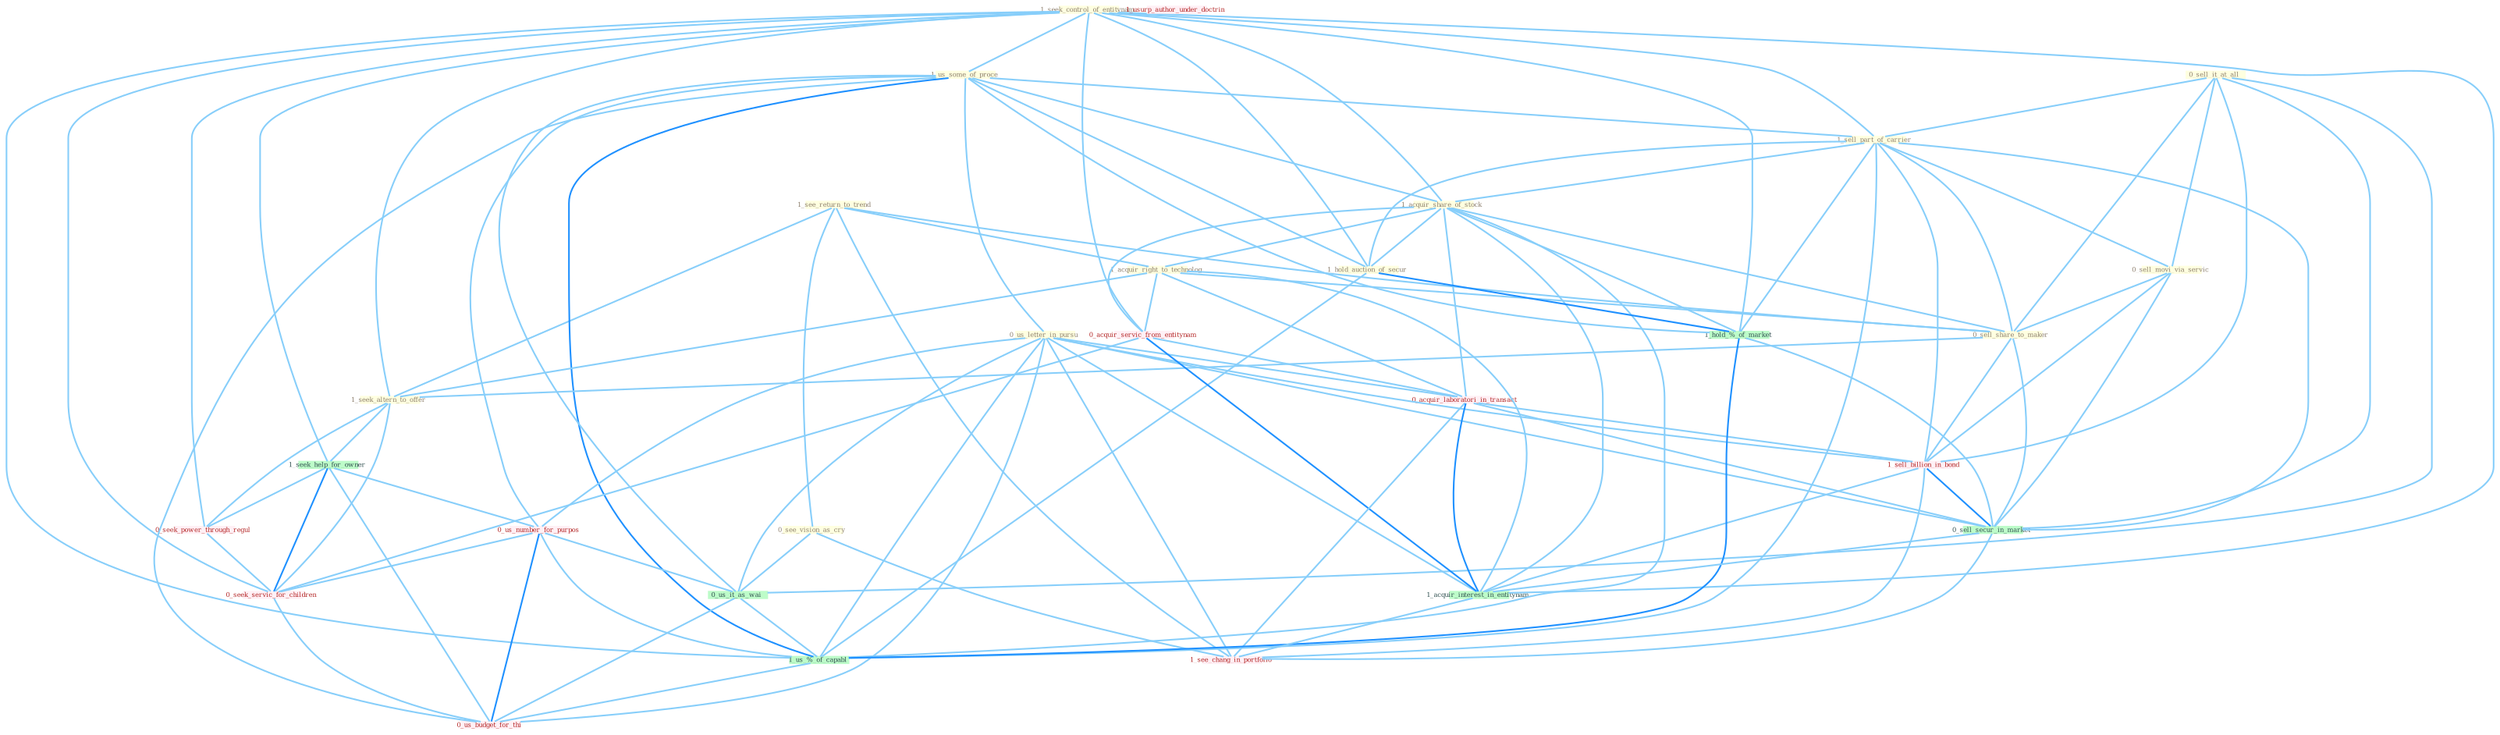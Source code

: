 Graph G{ 
    node
    [shape=polygon,style=filled,width=.5,height=.06,color="#BDFCC9",fixedsize=true,fontsize=4,
    fontcolor="#2f4f4f"];
    {node
    [color="#ffffe0", fontcolor="#8b7d6b"] "1_seek_control_of_entitynam " "0_sell_it_at_all " "1_see_return_to_trend " "1_us_some_of_proce " "1_sell_part_of_carrier " "0_us_letter_in_pursu " "1_acquir_share_of_stock " "0_sell_movi_via_servic " "1_acquir_right_to_technolog " "1_hold_auction_of_secur " "0_sell_share_to_maker " "0_see_vision_as_cry " "1_seek_altern_to_offer "}
{node [color="#fff0f5", fontcolor="#b22222"] "0_acquir_servic_from_entitynam " "0_seek_power_through_regul " "0_us_number_for_purpos " "0_acquir_laboratori_in_transact " "1_sell_billion_in_bond " "1_usurp_author_under_doctrin " "0_seek_servic_for_children " "1_see_chang_in_portfolio " "0_us_budget_for_thi "}
edge [color="#B0E2FF"];

	"1_seek_control_of_entitynam " -- "1_us_some_of_proce " [w="1", color="#87cefa" ];
	"1_seek_control_of_entitynam " -- "1_sell_part_of_carrier " [w="1", color="#87cefa" ];
	"1_seek_control_of_entitynam " -- "1_acquir_share_of_stock " [w="1", color="#87cefa" ];
	"1_seek_control_of_entitynam " -- "1_hold_auction_of_secur " [w="1", color="#87cefa" ];
	"1_seek_control_of_entitynam " -- "1_seek_altern_to_offer " [w="1", color="#87cefa" ];
	"1_seek_control_of_entitynam " -- "1_seek_help_for_owner " [w="1", color="#87cefa" ];
	"1_seek_control_of_entitynam " -- "0_acquir_servic_from_entitynam " [w="1", color="#87cefa" ];
	"1_seek_control_of_entitynam " -- "1_hold_%_of_market " [w="1", color="#87cefa" ];
	"1_seek_control_of_entitynam " -- "0_seek_power_through_regul " [w="1", color="#87cefa" ];
	"1_seek_control_of_entitynam " -- "1_us_%_of_capabl " [w="1", color="#87cefa" ];
	"1_seek_control_of_entitynam " -- "1_acquir_interest_in_entitynam " [w="1", color="#87cefa" ];
	"1_seek_control_of_entitynam " -- "0_seek_servic_for_children " [w="1", color="#87cefa" ];
	"0_sell_it_at_all " -- "1_sell_part_of_carrier " [w="1", color="#87cefa" ];
	"0_sell_it_at_all " -- "0_sell_movi_via_servic " [w="1", color="#87cefa" ];
	"0_sell_it_at_all " -- "0_sell_share_to_maker " [w="1", color="#87cefa" ];
	"0_sell_it_at_all " -- "1_sell_billion_in_bond " [w="1", color="#87cefa" ];
	"0_sell_it_at_all " -- "0_us_it_as_wai " [w="1", color="#87cefa" ];
	"0_sell_it_at_all " -- "0_sell_secur_in_market " [w="1", color="#87cefa" ];
	"1_see_return_to_trend " -- "1_acquir_right_to_technolog " [w="1", color="#87cefa" ];
	"1_see_return_to_trend " -- "0_sell_share_to_maker " [w="1", color="#87cefa" ];
	"1_see_return_to_trend " -- "0_see_vision_as_cry " [w="1", color="#87cefa" ];
	"1_see_return_to_trend " -- "1_seek_altern_to_offer " [w="1", color="#87cefa" ];
	"1_see_return_to_trend " -- "1_see_chang_in_portfolio " [w="1", color="#87cefa" ];
	"1_us_some_of_proce " -- "1_sell_part_of_carrier " [w="1", color="#87cefa" ];
	"1_us_some_of_proce " -- "0_us_letter_in_pursu " [w="1", color="#87cefa" ];
	"1_us_some_of_proce " -- "1_acquir_share_of_stock " [w="1", color="#87cefa" ];
	"1_us_some_of_proce " -- "1_hold_auction_of_secur " [w="1", color="#87cefa" ];
	"1_us_some_of_proce " -- "1_hold_%_of_market " [w="1", color="#87cefa" ];
	"1_us_some_of_proce " -- "0_us_number_for_purpos " [w="1", color="#87cefa" ];
	"1_us_some_of_proce " -- "0_us_it_as_wai " [w="1", color="#87cefa" ];
	"1_us_some_of_proce " -- "1_us_%_of_capabl " [w="2", color="#1e90ff" , len=0.8];
	"1_us_some_of_proce " -- "0_us_budget_for_thi " [w="1", color="#87cefa" ];
	"1_sell_part_of_carrier " -- "1_acquir_share_of_stock " [w="1", color="#87cefa" ];
	"1_sell_part_of_carrier " -- "0_sell_movi_via_servic " [w="1", color="#87cefa" ];
	"1_sell_part_of_carrier " -- "1_hold_auction_of_secur " [w="1", color="#87cefa" ];
	"1_sell_part_of_carrier " -- "0_sell_share_to_maker " [w="1", color="#87cefa" ];
	"1_sell_part_of_carrier " -- "1_hold_%_of_market " [w="1", color="#87cefa" ];
	"1_sell_part_of_carrier " -- "1_sell_billion_in_bond " [w="1", color="#87cefa" ];
	"1_sell_part_of_carrier " -- "1_us_%_of_capabl " [w="1", color="#87cefa" ];
	"1_sell_part_of_carrier " -- "0_sell_secur_in_market " [w="1", color="#87cefa" ];
	"0_us_letter_in_pursu " -- "0_us_number_for_purpos " [w="1", color="#87cefa" ];
	"0_us_letter_in_pursu " -- "0_acquir_laboratori_in_transact " [w="1", color="#87cefa" ];
	"0_us_letter_in_pursu " -- "1_sell_billion_in_bond " [w="1", color="#87cefa" ];
	"0_us_letter_in_pursu " -- "0_us_it_as_wai " [w="1", color="#87cefa" ];
	"0_us_letter_in_pursu " -- "1_us_%_of_capabl " [w="1", color="#87cefa" ];
	"0_us_letter_in_pursu " -- "0_sell_secur_in_market " [w="1", color="#87cefa" ];
	"0_us_letter_in_pursu " -- "1_acquir_interest_in_entitynam " [w="1", color="#87cefa" ];
	"0_us_letter_in_pursu " -- "1_see_chang_in_portfolio " [w="1", color="#87cefa" ];
	"0_us_letter_in_pursu " -- "0_us_budget_for_thi " [w="1", color="#87cefa" ];
	"1_acquir_share_of_stock " -- "1_acquir_right_to_technolog " [w="1", color="#87cefa" ];
	"1_acquir_share_of_stock " -- "1_hold_auction_of_secur " [w="1", color="#87cefa" ];
	"1_acquir_share_of_stock " -- "0_sell_share_to_maker " [w="1", color="#87cefa" ];
	"1_acquir_share_of_stock " -- "0_acquir_servic_from_entitynam " [w="1", color="#87cefa" ];
	"1_acquir_share_of_stock " -- "1_hold_%_of_market " [w="1", color="#87cefa" ];
	"1_acquir_share_of_stock " -- "0_acquir_laboratori_in_transact " [w="1", color="#87cefa" ];
	"1_acquir_share_of_stock " -- "1_us_%_of_capabl " [w="1", color="#87cefa" ];
	"1_acquir_share_of_stock " -- "1_acquir_interest_in_entitynam " [w="1", color="#87cefa" ];
	"0_sell_movi_via_servic " -- "0_sell_share_to_maker " [w="1", color="#87cefa" ];
	"0_sell_movi_via_servic " -- "1_sell_billion_in_bond " [w="1", color="#87cefa" ];
	"0_sell_movi_via_servic " -- "0_sell_secur_in_market " [w="1", color="#87cefa" ];
	"1_acquir_right_to_technolog " -- "0_sell_share_to_maker " [w="1", color="#87cefa" ];
	"1_acquir_right_to_technolog " -- "1_seek_altern_to_offer " [w="1", color="#87cefa" ];
	"1_acquir_right_to_technolog " -- "0_acquir_servic_from_entitynam " [w="1", color="#87cefa" ];
	"1_acquir_right_to_technolog " -- "0_acquir_laboratori_in_transact " [w="1", color="#87cefa" ];
	"1_acquir_right_to_technolog " -- "1_acquir_interest_in_entitynam " [w="1", color="#87cefa" ];
	"1_hold_auction_of_secur " -- "1_hold_%_of_market " [w="2", color="#1e90ff" , len=0.8];
	"1_hold_auction_of_secur " -- "1_us_%_of_capabl " [w="1", color="#87cefa" ];
	"0_sell_share_to_maker " -- "1_seek_altern_to_offer " [w="1", color="#87cefa" ];
	"0_sell_share_to_maker " -- "1_sell_billion_in_bond " [w="1", color="#87cefa" ];
	"0_sell_share_to_maker " -- "0_sell_secur_in_market " [w="1", color="#87cefa" ];
	"0_see_vision_as_cry " -- "0_us_it_as_wai " [w="1", color="#87cefa" ];
	"0_see_vision_as_cry " -- "1_see_chang_in_portfolio " [w="1", color="#87cefa" ];
	"1_seek_altern_to_offer " -- "1_seek_help_for_owner " [w="1", color="#87cefa" ];
	"1_seek_altern_to_offer " -- "0_seek_power_through_regul " [w="1", color="#87cefa" ];
	"1_seek_altern_to_offer " -- "0_seek_servic_for_children " [w="1", color="#87cefa" ];
	"1_seek_help_for_owner " -- "0_seek_power_through_regul " [w="1", color="#87cefa" ];
	"1_seek_help_for_owner " -- "0_us_number_for_purpos " [w="1", color="#87cefa" ];
	"1_seek_help_for_owner " -- "0_seek_servic_for_children " [w="2", color="#1e90ff" , len=0.8];
	"1_seek_help_for_owner " -- "0_us_budget_for_thi " [w="1", color="#87cefa" ];
	"0_acquir_servic_from_entitynam " -- "0_acquir_laboratori_in_transact " [w="1", color="#87cefa" ];
	"0_acquir_servic_from_entitynam " -- "1_acquir_interest_in_entitynam " [w="2", color="#1e90ff" , len=0.8];
	"0_acquir_servic_from_entitynam " -- "0_seek_servic_for_children " [w="1", color="#87cefa" ];
	"1_hold_%_of_market " -- "1_us_%_of_capabl " [w="2", color="#1e90ff" , len=0.8];
	"1_hold_%_of_market " -- "0_sell_secur_in_market " [w="1", color="#87cefa" ];
	"0_seek_power_through_regul " -- "0_seek_servic_for_children " [w="1", color="#87cefa" ];
	"0_us_number_for_purpos " -- "0_us_it_as_wai " [w="1", color="#87cefa" ];
	"0_us_number_for_purpos " -- "1_us_%_of_capabl " [w="1", color="#87cefa" ];
	"0_us_number_for_purpos " -- "0_seek_servic_for_children " [w="1", color="#87cefa" ];
	"0_us_number_for_purpos " -- "0_us_budget_for_thi " [w="2", color="#1e90ff" , len=0.8];
	"0_acquir_laboratori_in_transact " -- "1_sell_billion_in_bond " [w="1", color="#87cefa" ];
	"0_acquir_laboratori_in_transact " -- "0_sell_secur_in_market " [w="1", color="#87cefa" ];
	"0_acquir_laboratori_in_transact " -- "1_acquir_interest_in_entitynam " [w="2", color="#1e90ff" , len=0.8];
	"0_acquir_laboratori_in_transact " -- "1_see_chang_in_portfolio " [w="1", color="#87cefa" ];
	"1_sell_billion_in_bond " -- "0_sell_secur_in_market " [w="2", color="#1e90ff" , len=0.8];
	"1_sell_billion_in_bond " -- "1_acquir_interest_in_entitynam " [w="1", color="#87cefa" ];
	"1_sell_billion_in_bond " -- "1_see_chang_in_portfolio " [w="1", color="#87cefa" ];
	"0_us_it_as_wai " -- "1_us_%_of_capabl " [w="1", color="#87cefa" ];
	"0_us_it_as_wai " -- "0_us_budget_for_thi " [w="1", color="#87cefa" ];
	"1_us_%_of_capabl " -- "0_us_budget_for_thi " [w="1", color="#87cefa" ];
	"0_sell_secur_in_market " -- "1_acquir_interest_in_entitynam " [w="1", color="#87cefa" ];
	"0_sell_secur_in_market " -- "1_see_chang_in_portfolio " [w="1", color="#87cefa" ];
	"1_acquir_interest_in_entitynam " -- "1_see_chang_in_portfolio " [w="1", color="#87cefa" ];
	"0_seek_servic_for_children " -- "0_us_budget_for_thi " [w="1", color="#87cefa" ];
}
